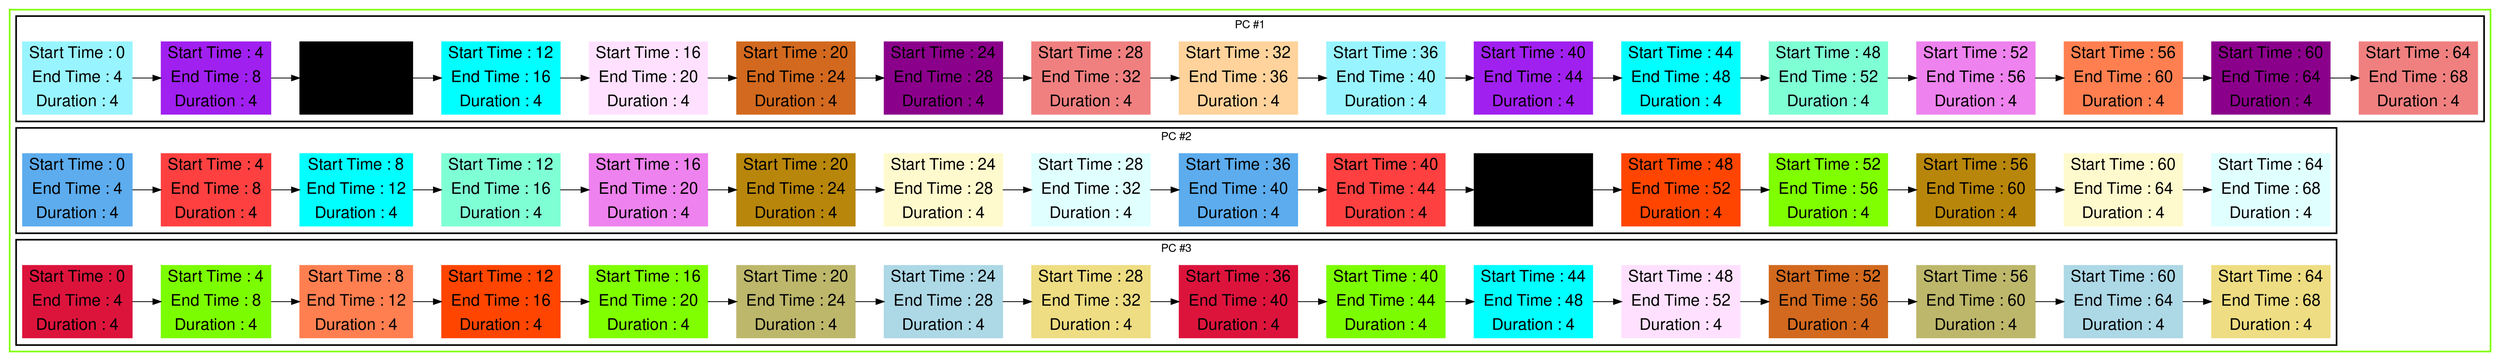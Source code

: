 digraph G {

fontname="Helvetica,Arial,sans-serif"
node [fontname="Helvetica,Arial,sans-serif"]
edge [fontname="Helvetica,Arial,sans-serif"]
graph [rankdir = "LR"];
node [fontsize = "20" shape = "ellipse"];

    subgraph cluster_Mod_0{
        color =chartreuse
        style = bold
        subgraph cluster_0{
           node [style=filled]
           color = black


            "node17" [
               label = "Start Time : 0 | End Time : 4 | Duration : 4"
               shape = "record"
               color = cadetblue1
            ]

            "node8" [
               label = "Start Time : 4 | End Time : 8 | Duration : 4"
               shape = "record"
               color = x11purple
            ]

            "node25" [
               label = "Start Time : 8 | End Time : 12 | Duration : 4"
               shape = "record"
               color = cornflower
            ]

            "node2" [
               label = "Start Time : 12 | End Time : 16 | Duration : 4"
               shape = "record"
               color = aqua
            ]

            "node10" [
               label = "Start Time : 16 | End Time : 20 | Duration : 4"
               shape = "record"
               color = thistle1
            ]

            "node21" [
               label = "Start Time : 20 | End Time : 24 | Duration : 4"
               shape = "record"
               color = chocolate
            ]

            "node35" [
               label = "Start Time : 24 | End Time : 28 | Duration : 4"
               shape = "record"
               color = darkmagenta
            ]

            "node43" [
               label = "Start Time : 28 | End Time : 32 | Duration : 4"
               shape = "record"
               color = lightcoral
            ]

            "node16" [
               label = "Start Time : 32 | End Time : 36 | Duration : 4"
               shape = "record"
               color = burlywood1
            ]

            "node18" [
               label = "Start Time : 36 | End Time : 40 | Duration : 4"
               shape = "record"
               color = cadetblue1
            ]

            "node9" [
               label = "Start Time : 40 | End Time : 44 | Duration : 4"
               shape = "record"
               color = x11purple
            ]

            "node30" [
               label = "Start Time : 44 | End Time : 48 | Duration : 4"
               shape = "record"
               color = cyan
            ]

            "node5" [
               label = "Start Time : 48 | End Time : 52 | Duration : 4"
               shape = "record"
               color = aquamarine
            ]

            "node13" [
               label = "Start Time : 52 | End Time : 56 | Duration : 4"
               shape = "record"
               color = violet
            ]

            "node24" [
               label = "Start Time : 56 | End Time : 60 | Duration : 4"
               shape = "record"
               color = coral
            ]

            "node36" [
               label = "Start Time : 60 | End Time : 64 | Duration : 4"
               shape = "record"
               color = darkmagenta
            ]

            "node44" [
               label = "Start Time : 64 | End Time : 68 | Duration : 4"
               shape = "record"
               color = lightcoral
            ]

            node17 -> node8 -> node25 -> node2 -> node10 -> node21 -> node35 -> node43 -> node16 -> node18 -> node9 -> node30 -> node5 -> node13 -> node24 -> node36 -> node44

            label = "PC #1"

        }
        subgraph cluster_1{
           node [style=filled]
           color = black


            "node0" [
               label = "Start Time : 0 | End Time : 4 | Duration : 4"
               shape = "record"
               color = steelblue2
            ]

            "node14" [
               label = "Start Time : 4 | End Time : 8 | Duration : 4"
               shape = "record"
               color = brown1
            ]

            "node29" [
               label = "Start Time : 8 | End Time : 12 | Duration : 4"
               shape = "record"
               color = cyan
            ]

            "node4" [
               label = "Start Time : 12 | End Time : 16 | Duration : 4"
               shape = "record"
               color = aquamarine
            ]

            "node12" [
               label = "Start Time : 16 | End Time : 20 | Duration : 4"
               shape = "record"
               color = violet
            ]

            "node31" [
               label = "Start Time : 20 | End Time : 24 | Duration : 4"
               shape = "record"
               color = darkgoldenrod
            ]

            "node39" [
               label = "Start Time : 24 | End Time : 28 | Duration : 4"
               shape = "record"
               color = lemonchiffon
            ]

            "node45" [
               label = "Start Time : 28 | End Time : 32 | Duration : 4"
               shape = "record"
               color = lightcyan
            ]

            "node1" [
               label = "Start Time : 36 | End Time : 40 | Duration : 4"
               shape = "record"
               color = steelblue2
            ]

            "node15" [
               label = "Start Time : 40 | End Time : 44 | Duration : 4"
               shape = "record"
               color = brown1
            ]

            "node26" [
               label = "Start Time : 44 | End Time : 48 | Duration : 4"
               shape = "record"
               color = cornflower
            ]

            "node7" [
               label = "Start Time : 48 | End Time : 52 | Duration : 4"
               shape = "record"
               color = orangered1
            ]

            "node20" [
               label = "Start Time : 52 | End Time : 56 | Duration : 4"
               shape = "record"
               color = chartreuse
            ]

            "node32" [
               label = "Start Time : 56 | End Time : 60 | Duration : 4"
               shape = "record"
               color = darkgoldenrod
            ]

            "node40" [
               label = "Start Time : 60 | End Time : 64 | Duration : 4"
               shape = "record"
               color = lemonchiffon
            ]

            "node46" [
               label = "Start Time : 64 | End Time : 68 | Duration : 4"
               shape = "record"
               color = lightcyan
            ]

            node0 -> node14 -> node29 -> node4 -> node12 -> node31 -> node39 -> node45 -> node1 -> node15 -> node26 -> node7 -> node20 -> node32 -> node40 -> node46

            label = "PC #2"

        }
        subgraph cluster_2{
           node [style=filled]
           color = black


            "node27" [
               label = "Start Time : 0 | End Time : 4 | Duration : 4"
               shape = "record"
               color = crimson
            ]

            "node37" [
               label = "Start Time : 4 | End Time : 8 | Duration : 4"
               shape = "record"
               color = lawngreen
            ]

            "node23" [
               label = "Start Time : 8 | End Time : 12 | Duration : 4"
               shape = "record"
               color = coral
            ]

            "node6" [
               label = "Start Time : 12 | End Time : 16 | Duration : 4"
               shape = "record"
               color = orangered1
            ]

            "node19" [
               label = "Start Time : 16 | End Time : 20 | Duration : 4"
               shape = "record"
               color = chartreuse
            ]

            "node33" [
               label = "Start Time : 20 | End Time : 24 | Duration : 4"
               shape = "record"
               color = darkkhaki
            ]

            "node41" [
               label = "Start Time : 24 | End Time : 28 | Duration : 4"
               shape = "record"
               color = lightblue
            ]

            "node47" [
               label = "Start Time : 28 | End Time : 32 | Duration : 4"
               shape = "record"
               color = lightgoldenrod
            ]

            "node28" [
               label = "Start Time : 36 | End Time : 40 | Duration : 4"
               shape = "record"
               color = crimson
            ]

            "node38" [
               label = "Start Time : 40 | End Time : 44 | Duration : 4"
               shape = "record"
               color = lawngreen
            ]

            "node3" [
               label = "Start Time : 44 | End Time : 48 | Duration : 4"
               shape = "record"
               color = aqua
            ]

            "node11" [
               label = "Start Time : 48 | End Time : 52 | Duration : 4"
               shape = "record"
               color = thistle1
            ]

            "node22" [
               label = "Start Time : 52 | End Time : 56 | Duration : 4"
               shape = "record"
               color = chocolate
            ]

            "node34" [
               label = "Start Time : 56 | End Time : 60 | Duration : 4"
               shape = "record"
               color = darkkhaki
            ]

            "node42" [
               label = "Start Time : 60 | End Time : 64 | Duration : 4"
               shape = "record"
               color = lightblue
            ]

            "node48" [
               label = "Start Time : 64 | End Time : 68 | Duration : 4"
               shape = "record"
               color = lightgoldenrod
            ]

            node27 -> node37 -> node23 -> node6 -> node19 -> node33 -> node41 -> node47 -> node28 -> node38 -> node3 -> node11 -> node22 -> node34 -> node42 -> node48

            label = "PC #3"

        }
    }




}


